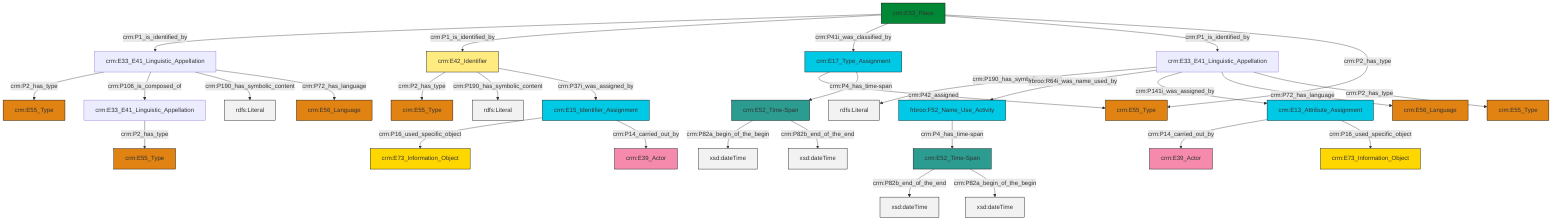 graph TD
classDef Literal fill:#f2f2f2,stroke:#000000;
classDef CRM_Entity fill:#FFFFFF,stroke:#000000;
classDef Temporal_Entity fill:#00C9E6, stroke:#000000;
classDef Type fill:#E18312, stroke:#000000;
classDef Time-Span fill:#2C9C91, stroke:#000000;
classDef Appellation fill:#FFEB7F, stroke:#000000;
classDef Place fill:#008836, stroke:#000000;
classDef Persistent_Item fill:#B266B2, stroke:#000000;
classDef Conceptual_Object fill:#FFD700, stroke:#000000;
classDef Physical_Thing fill:#D2B48C, stroke:#000000;
classDef Actor fill:#f58aad, stroke:#000000;
classDef PC_Classes fill:#4ce600, stroke:#000000;
classDef Multi fill:#cccccc,stroke:#000000;

2["crm:E52_Time-Span"]:::Time-Span -->|crm:P82a_begin_of_the_begin| 3[xsd:dateTime]:::Literal
4["crm:E53_Place"]:::Place -->|crm:P1_is_identified_by| 5["crm:E33_E41_Linguistic_Appellation"]:::Default
4["crm:E53_Place"]:::Place -->|crm:P1_is_identified_by| 8["crm:E42_Identifier"]:::Appellation
5["crm:E33_E41_Linguistic_Appellation"]:::Default -->|crm:P2_has_type| 9["crm:E55_Type"]:::Type
10["crm:E13_Attribute_Assignment"]:::Temporal_Entity -->|crm:P14_carried_out_by| 6["crm:E39_Actor"]:::Actor
11["crm:E33_E41_Linguistic_Appellation"]:::Default -->|crm:P190_has_symbolic_content| 12[rdfs:Literal]:::Literal
8["crm:E42_Identifier"]:::Appellation -->|crm:P2_has_type| 13["crm:E55_Type"]:::Type
10["crm:E13_Attribute_Assignment"]:::Temporal_Entity -->|crm:P16_used_specific_object| 18["crm:E73_Information_Object"]:::Conceptual_Object
19["crm:E15_Identifier_Assignment"]:::Temporal_Entity -->|crm:P16_used_specific_object| 20["crm:E73_Information_Object"]:::Conceptual_Object
2["crm:E52_Time-Span"]:::Time-Span -->|crm:P82b_end_of_the_end| 21[xsd:dateTime]:::Literal
8["crm:E42_Identifier"]:::Appellation -->|crm:P190_has_symbolic_content| 24[rdfs:Literal]:::Literal
11["crm:E33_E41_Linguistic_Appellation"]:::Default -->|frbroo:R64i_was_name_used_by| 26["frbroo:F52_Name_Use_Activity"]:::Temporal_Entity
11["crm:E33_E41_Linguistic_Appellation"]:::Default -->|crm:P141i_was_assigned_by| 10["crm:E13_Attribute_Assignment"]:::Temporal_Entity
4["crm:E53_Place"]:::Place -->|crm:P41i_was_classified_by| 0["crm:E17_Type_Assignment"]:::Temporal_Entity
29["crm:E33_E41_Linguistic_Appellation"]:::Default -->|crm:P2_has_type| 30["crm:E55_Type"]:::Type
4["crm:E53_Place"]:::Place -->|crm:P1_is_identified_by| 11["crm:E33_E41_Linguistic_Appellation"]:::Default
0["crm:E17_Type_Assignment"]:::Temporal_Entity -->|crm:P42_assigned| 16["crm:E55_Type"]:::Type
5["crm:E33_E41_Linguistic_Appellation"]:::Default -->|crm:P106_is_composed_of| 29["crm:E33_E41_Linguistic_Appellation"]:::Default
11["crm:E33_E41_Linguistic_Appellation"]:::Default -->|crm:P72_has_language| 35["crm:E56_Language"]:::Type
14["crm:E52_Time-Span"]:::Time-Span -->|crm:P82b_end_of_the_end| 36[xsd:dateTime]:::Literal
8["crm:E42_Identifier"]:::Appellation -->|crm:P37i_was_assigned_by| 19["crm:E15_Identifier_Assignment"]:::Temporal_Entity
5["crm:E33_E41_Linguistic_Appellation"]:::Default -->|crm:P190_has_symbolic_content| 44[rdfs:Literal]:::Literal
4["crm:E53_Place"]:::Place -->|crm:P2_has_type| 16["crm:E55_Type"]:::Type
0["crm:E17_Type_Assignment"]:::Temporal_Entity -->|crm:P4_has_time-span| 2["crm:E52_Time-Span"]:::Time-Span
26["frbroo:F52_Name_Use_Activity"]:::Temporal_Entity -->|crm:P4_has_time-span| 14["crm:E52_Time-Span"]:::Time-Span
19["crm:E15_Identifier_Assignment"]:::Temporal_Entity -->|crm:P14_carried_out_by| 42["crm:E39_Actor"]:::Actor
11["crm:E33_E41_Linguistic_Appellation"]:::Default -->|crm:P2_has_type| 27["crm:E55_Type"]:::Type
14["crm:E52_Time-Span"]:::Time-Span -->|crm:P82a_begin_of_the_begin| 48[xsd:dateTime]:::Literal
5["crm:E33_E41_Linguistic_Appellation"]:::Default -->|crm:P72_has_language| 49["crm:E56_Language"]:::Type